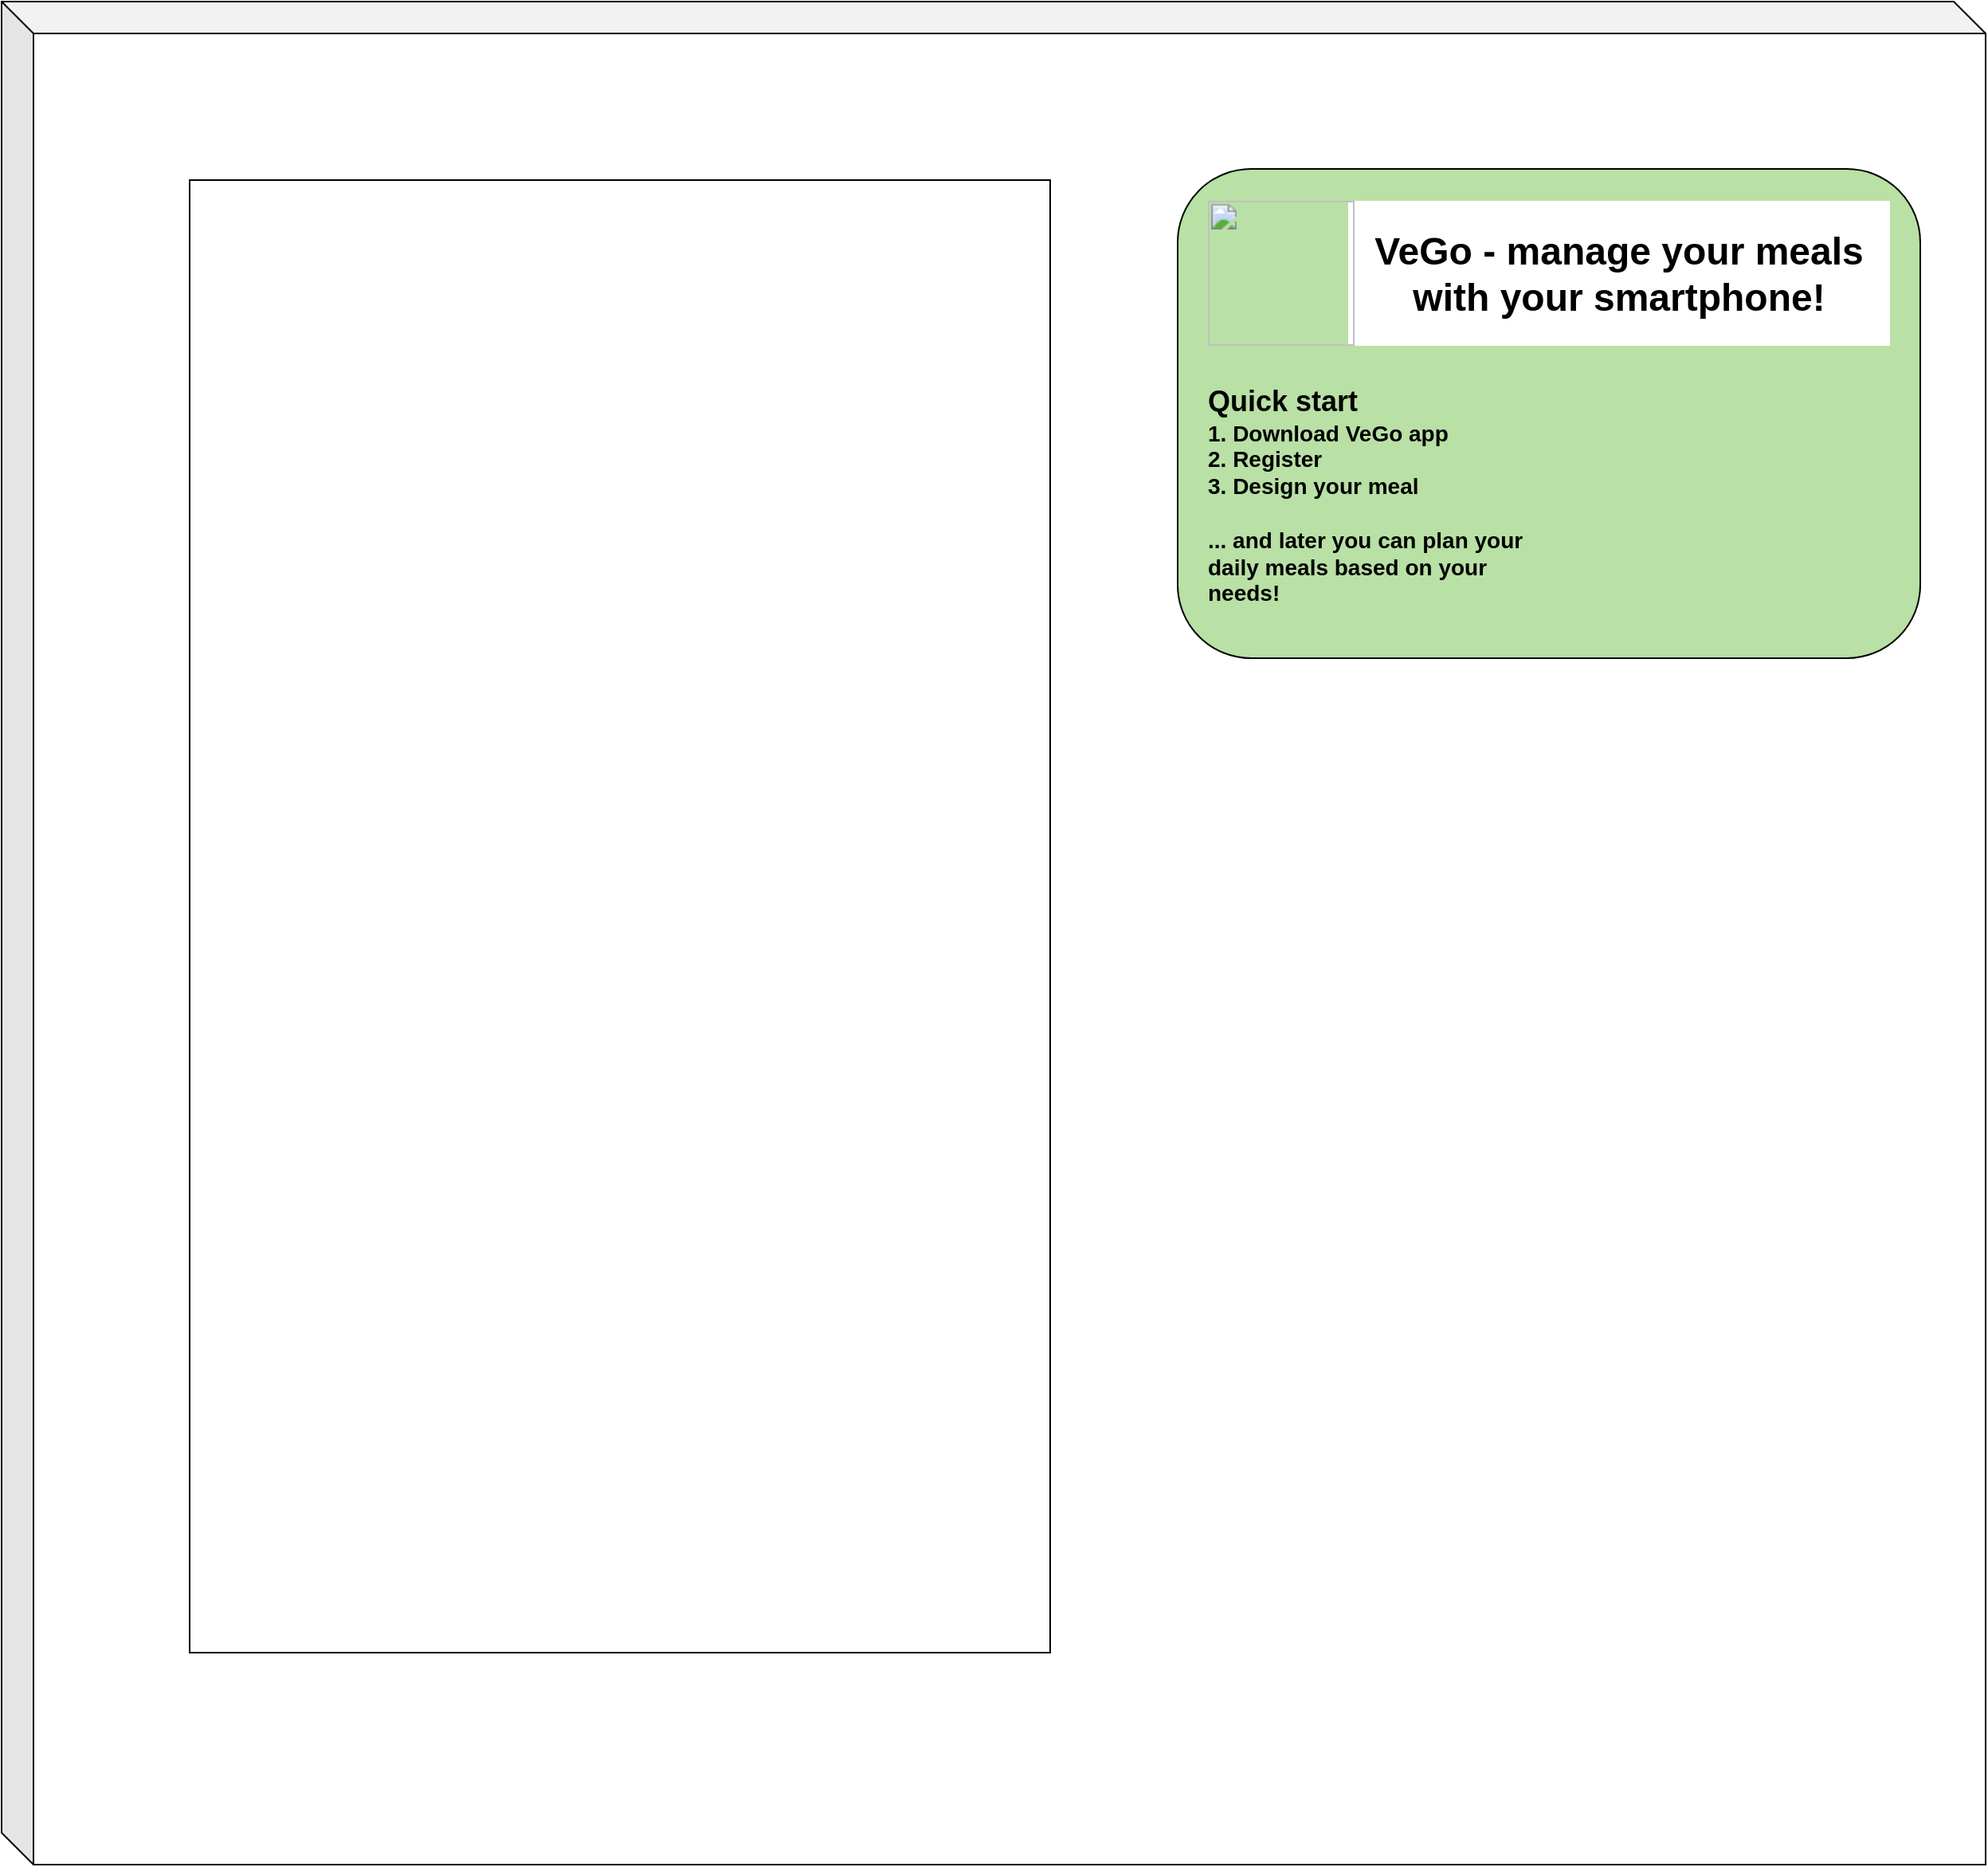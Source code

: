 <mxfile version="21.7.4" type="github">
  <diagram name="Page-1" id="PljxQ3hTfiYyWTRbuTq4">
    <mxGraphModel dx="2550" dy="3185" grid="0" gridSize="10" guides="1" tooltips="1" connect="1" arrows="1" fold="1" page="0" pageScale="1" pageWidth="850" pageHeight="1100" math="0" shadow="0">
      <root>
        <mxCell id="0" />
        <mxCell id="1" parent="0" />
        <mxCell id="1MAD--aOsvmYkQrTj0F1-7" value="" style="shape=cube;whiteSpace=wrap;html=1;boundedLbl=1;backgroundOutline=1;darkOpacity=0.05;darkOpacity2=0.1;" vertex="1" parent="1">
          <mxGeometry x="-773" y="-96" width="1245" height="1169" as="geometry" />
        </mxCell>
        <mxCell id="1MAD--aOsvmYkQrTj0F1-1" value="" style="rounded=1;whiteSpace=wrap;html=1;fillColor=#B9E0A5;" vertex="1" parent="1">
          <mxGeometry x="-35" y="9" width="466" height="307" as="geometry" />
        </mxCell>
        <mxCell id="1MAD--aOsvmYkQrTj0F1-6" value="&lt;b style=&quot;border-color: var(--border-color); font-size: 24px;&quot;&gt;VeGo - manage your meals with your smartphone!&lt;/b&gt;" style="rounded=0;whiteSpace=wrap;html=1;strokeColor=none;" vertex="1" parent="1">
          <mxGeometry x="72" y="29" width="340" height="91" as="geometry" />
        </mxCell>
        <mxCell id="1MAD--aOsvmYkQrTj0F1-3" value="" style="shape=image;verticalLabelPosition=bottom;labelBackgroundColor=default;verticalAlign=top;aspect=fixed;imageAspect=0;image=https://upload.wikimedia.org/wikipedia/commons/d/d0/QR_code_for_mobile_English_Wikipedia.svg;" vertex="1" parent="1">
          <mxGeometry x="223" y="120" width="187" height="187" as="geometry" />
        </mxCell>
        <mxCell id="1MAD--aOsvmYkQrTj0F1-4" value="&lt;font style=&quot;&quot;&gt;&lt;span style=&quot;font-size: 18px;&quot;&gt;&lt;b&gt;Quick start&lt;/b&gt;&lt;/span&gt;&lt;br&gt;&lt;span style=&quot;font-weight: bold; font-size: 14px;&quot;&gt;1. Download VeGo app&lt;/span&gt;&lt;br&gt;&lt;span style=&quot;font-weight: bold; font-size: 14px;&quot;&gt;2. Register&lt;/span&gt;&lt;br&gt;&lt;div style=&quot;font-weight: bold; font-size: 14px;&quot;&gt;&lt;b style=&quot;background-color: initial;&quot;&gt;3. Design your meal&lt;/b&gt;&lt;/div&gt;&lt;div style=&quot;font-weight: bold; font-size: 14px;&quot;&gt;&lt;b style=&quot;background-color: initial;&quot;&gt;&lt;br&gt;&lt;/b&gt;&lt;/div&gt;&lt;div style=&quot;font-weight: bold; font-size: 14px;&quot;&gt;&lt;b style=&quot;background-color: initial;&quot;&gt;... and later you can plan your daily meals based on your needs!&lt;/b&gt;&lt;/div&gt;&lt;/font&gt;" style="text;strokeColor=none;align=left;fillColor=none;html=1;verticalAlign=middle;whiteSpace=wrap;rounded=0;" vertex="1" parent="1">
          <mxGeometry x="-18" y="131" width="211" height="165" as="geometry" />
        </mxCell>
        <mxCell id="1MAD--aOsvmYkQrTj0F1-5" value="&lt;b style=&quot;font-weight:normal;&quot; id=&quot;docs-internal-guid-892c3ae7-7fff-86d9-422a-e9b30e928cd0&quot;&gt;&lt;img width=&quot;92px;&quot; height=&quot;91px;&quot; src=&quot;https://lh5.googleusercontent.com/-MUB-OsY28PFQyhjF3x6R-Y_R8ik_IbwdKHNBXzawnp4UfNWWiG2qfW0fmZpVYVDTXxLmnv-lL1-J0fVAWXv31zEBhDIQj8SDtxFOYB2gGvjXnnWOnjH92281y6j1veXAZcPiblUUryZKNeGqWgJvg=s2048&quot;&gt;&lt;/b&gt;" style="text;whiteSpace=wrap;html=1;" vertex="1" parent="1">
          <mxGeometry x="-18.0" y="22.0" width="120" height="116" as="geometry" />
        </mxCell>
        <mxCell id="1MAD--aOsvmYkQrTj0F1-8" value="" style="rounded=0;whiteSpace=wrap;html=1;" vertex="1" parent="1">
          <mxGeometry x="-655" y="16" width="540" height="924" as="geometry" />
        </mxCell>
      </root>
    </mxGraphModel>
  </diagram>
</mxfile>
